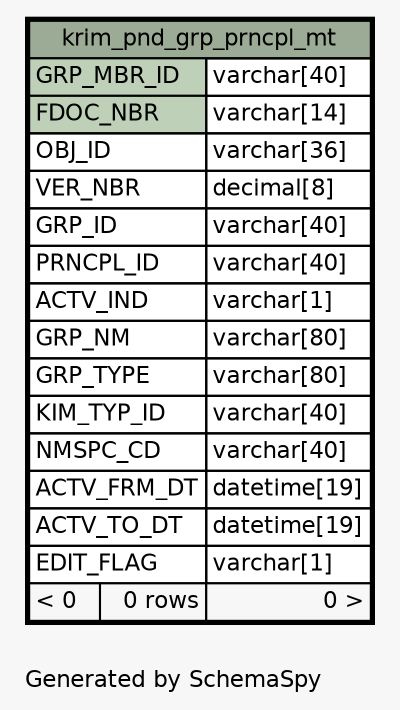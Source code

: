 // dot 2.28.0 on Mac OS X 10.7.2
// SchemaSpy rev 590
digraph "oneDegreeRelationshipsDiagram" {
  graph [
    rankdir="RL"
    bgcolor="#f7f7f7"
    label="\nGenerated by SchemaSpy"
    labeljust="l"
    nodesep="0.18"
    ranksep="0.46"
    fontname="Helvetica"
    fontsize="11"
  ];
  node [
    fontname="Helvetica"
    fontsize="11"
    shape="plaintext"
  ];
  edge [
    arrowsize="0.8"
  ];
  "krim_pnd_grp_prncpl_mt" [
    label=<
    <TABLE BORDER="2" CELLBORDER="1" CELLSPACING="0" BGCOLOR="#ffffff">
      <TR><TD COLSPAN="3" BGCOLOR="#9bab96" ALIGN="CENTER">krim_pnd_grp_prncpl_mt</TD></TR>
      <TR><TD PORT="GRP_MBR_ID" COLSPAN="2" BGCOLOR="#bed1b8" ALIGN="LEFT">GRP_MBR_ID</TD><TD PORT="GRP_MBR_ID.type" ALIGN="LEFT">varchar[40]</TD></TR>
      <TR><TD PORT="FDOC_NBR" COLSPAN="2" BGCOLOR="#bed1b8" ALIGN="LEFT">FDOC_NBR</TD><TD PORT="FDOC_NBR.type" ALIGN="LEFT">varchar[14]</TD></TR>
      <TR><TD PORT="OBJ_ID" COLSPAN="2" ALIGN="LEFT">OBJ_ID</TD><TD PORT="OBJ_ID.type" ALIGN="LEFT">varchar[36]</TD></TR>
      <TR><TD PORT="VER_NBR" COLSPAN="2" ALIGN="LEFT">VER_NBR</TD><TD PORT="VER_NBR.type" ALIGN="LEFT">decimal[8]</TD></TR>
      <TR><TD PORT="GRP_ID" COLSPAN="2" ALIGN="LEFT">GRP_ID</TD><TD PORT="GRP_ID.type" ALIGN="LEFT">varchar[40]</TD></TR>
      <TR><TD PORT="PRNCPL_ID" COLSPAN="2" ALIGN="LEFT">PRNCPL_ID</TD><TD PORT="PRNCPL_ID.type" ALIGN="LEFT">varchar[40]</TD></TR>
      <TR><TD PORT="ACTV_IND" COLSPAN="2" ALIGN="LEFT">ACTV_IND</TD><TD PORT="ACTV_IND.type" ALIGN="LEFT">varchar[1]</TD></TR>
      <TR><TD PORT="GRP_NM" COLSPAN="2" ALIGN="LEFT">GRP_NM</TD><TD PORT="GRP_NM.type" ALIGN="LEFT">varchar[80]</TD></TR>
      <TR><TD PORT="GRP_TYPE" COLSPAN="2" ALIGN="LEFT">GRP_TYPE</TD><TD PORT="GRP_TYPE.type" ALIGN="LEFT">varchar[80]</TD></TR>
      <TR><TD PORT="KIM_TYP_ID" COLSPAN="2" ALIGN="LEFT">KIM_TYP_ID</TD><TD PORT="KIM_TYP_ID.type" ALIGN="LEFT">varchar[40]</TD></TR>
      <TR><TD PORT="NMSPC_CD" COLSPAN="2" ALIGN="LEFT">NMSPC_CD</TD><TD PORT="NMSPC_CD.type" ALIGN="LEFT">varchar[40]</TD></TR>
      <TR><TD PORT="ACTV_FRM_DT" COLSPAN="2" ALIGN="LEFT">ACTV_FRM_DT</TD><TD PORT="ACTV_FRM_DT.type" ALIGN="LEFT">datetime[19]</TD></TR>
      <TR><TD PORT="ACTV_TO_DT" COLSPAN="2" ALIGN="LEFT">ACTV_TO_DT</TD><TD PORT="ACTV_TO_DT.type" ALIGN="LEFT">datetime[19]</TD></TR>
      <TR><TD PORT="EDIT_FLAG" COLSPAN="2" ALIGN="LEFT">EDIT_FLAG</TD><TD PORT="EDIT_FLAG.type" ALIGN="LEFT">varchar[1]</TD></TR>
      <TR><TD ALIGN="LEFT" BGCOLOR="#f7f7f7">&lt; 0</TD><TD ALIGN="RIGHT" BGCOLOR="#f7f7f7">0 rows</TD><TD ALIGN="RIGHT" BGCOLOR="#f7f7f7">0 &gt;</TD></TR>
    </TABLE>>
    URL="krim_pnd_grp_prncpl_mt.html"
    tooltip="krim_pnd_grp_prncpl_mt"
  ];
}
